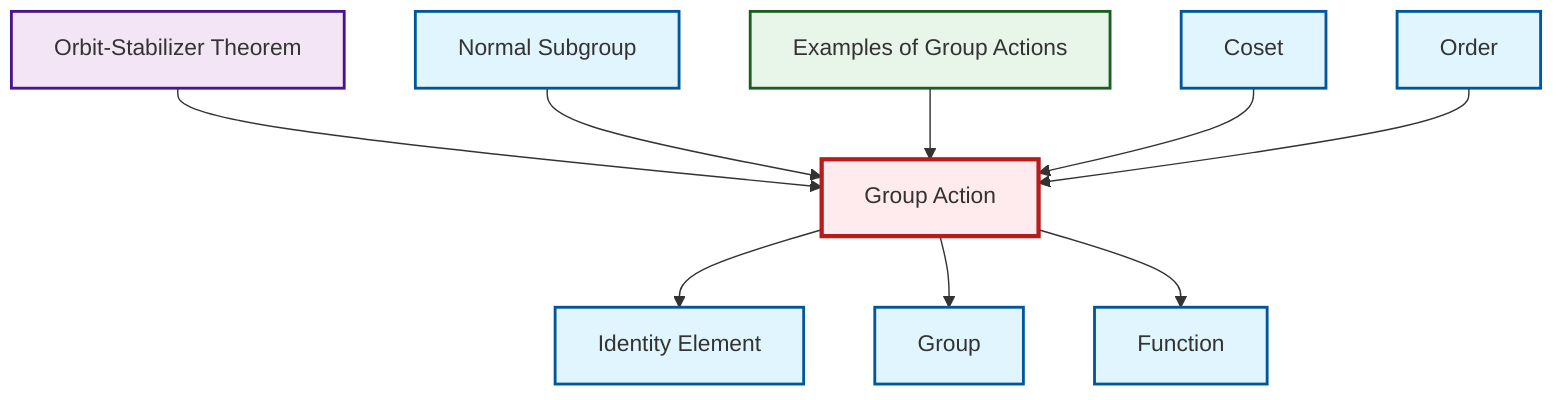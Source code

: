 graph TD
    classDef definition fill:#e1f5fe,stroke:#01579b,stroke-width:2px
    classDef theorem fill:#f3e5f5,stroke:#4a148c,stroke-width:2px
    classDef axiom fill:#fff3e0,stroke:#e65100,stroke-width:2px
    classDef example fill:#e8f5e9,stroke:#1b5e20,stroke-width:2px
    classDef current fill:#ffebee,stroke:#b71c1c,stroke-width:3px
    def-group-action["Group Action"]:::definition
    def-coset["Coset"]:::definition
    ex-group-action-examples["Examples of Group Actions"]:::example
    def-function["Function"]:::definition
    thm-orbit-stabilizer["Orbit-Stabilizer Theorem"]:::theorem
    def-normal-subgroup["Normal Subgroup"]:::definition
    def-group["Group"]:::definition
    def-order["Order"]:::definition
    def-identity-element["Identity Element"]:::definition
    thm-orbit-stabilizer --> def-group-action
    def-group-action --> def-identity-element
    def-normal-subgroup --> def-group-action
    ex-group-action-examples --> def-group-action
    def-coset --> def-group-action
    def-order --> def-group-action
    def-group-action --> def-group
    def-group-action --> def-function
    class def-group-action current